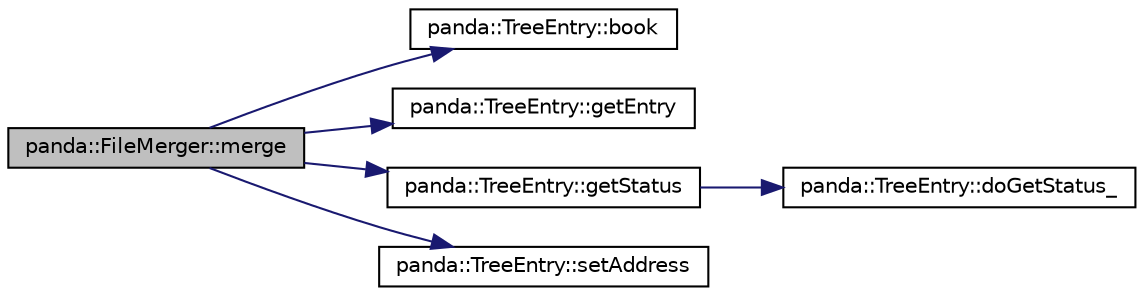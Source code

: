 digraph G
{
  edge [fontname="Helvetica",fontsize="10",labelfontname="Helvetica",labelfontsize="10"];
  node [fontname="Helvetica",fontsize="10",shape=record];
  rankdir=LR;
  Node1 [label="panda::FileMerger::merge",height=0.2,width=0.4,color="black", fillcolor="grey75", style="filled" fontcolor="black"];
  Node1 -> Node2 [color="midnightblue",fontsize="10",style="solid"];
  Node2 [label="panda::TreeEntry::book",height=0.2,width=0.4,color="black", fillcolor="white", style="filled",URL="$classpanda_1_1TreeEntry.html#a2ad0cb0f4cdaca3292274a6c94f5ae2f",tooltip="Book new branches bound to this object on the tree."];
  Node1 -> Node3 [color="midnightblue",fontsize="10",style="solid"];
  Node3 [label="panda::TreeEntry::getEntry",height=0.2,width=0.4,color="black", fillcolor="white", style="filled",URL="$classpanda_1_1TreeEntry.html#a6ac8a1bad151367648aedd366011172d",tooltip="Read an entry from an input tree."];
  Node1 -> Node4 [color="midnightblue",fontsize="10",style="solid"];
  Node4 [label="panda::TreeEntry::getStatus",height=0.2,width=0.4,color="black", fillcolor="white", style="filled",URL="$classpanda_1_1TreeEntry.html#a3be7000fca4d0dd356488643aaa752dd",tooltip="Get status of branches in the tree."];
  Node4 -> Node5 [color="midnightblue",fontsize="10",style="solid"];
  Node5 [label="panda::TreeEntry::doGetStatus_",height=0.2,width=0.4,color="black", fillcolor="white", style="filled",URL="$classpanda_1_1TreeEntry.html#a649d4a6f2719b68d54c6a7505f5f3105"];
  Node1 -> Node6 [color="midnightblue",fontsize="10",style="solid"];
  Node6 [label="panda::TreeEntry::setAddress",height=0.2,width=0.4,color="black", fillcolor="white", style="filled",URL="$classpanda_1_1TreeEntry.html#a693015be3e9d7c6daffe056798150455",tooltip="Bind the tree branches to the elements of this object."];
}
